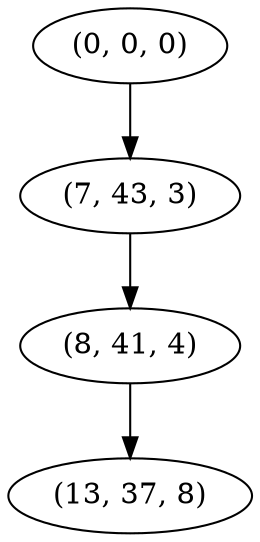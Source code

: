 digraph tree {
    "(0, 0, 0)";
    "(7, 43, 3)";
    "(8, 41, 4)";
    "(13, 37, 8)";
    "(0, 0, 0)" -> "(7, 43, 3)";
    "(7, 43, 3)" -> "(8, 41, 4)";
    "(8, 41, 4)" -> "(13, 37, 8)";
}
